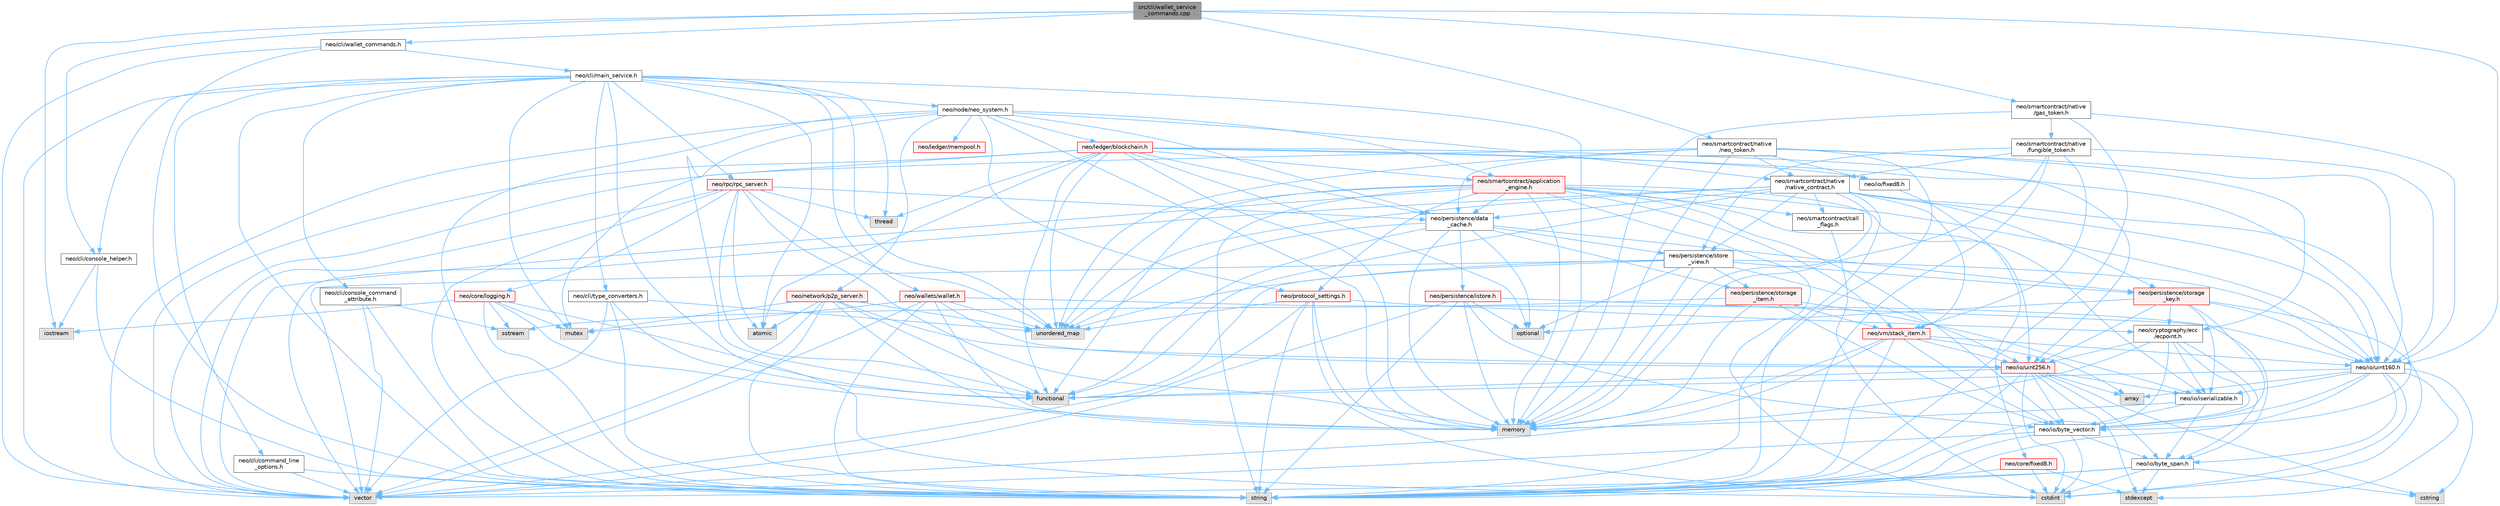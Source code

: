 digraph "src/cli/wallet_service_commands.cpp"
{
 // LATEX_PDF_SIZE
  bgcolor="transparent";
  edge [fontname=Helvetica,fontsize=10,labelfontname=Helvetica,labelfontsize=10];
  node [fontname=Helvetica,fontsize=10,shape=box,height=0.2,width=0.4];
  Node1 [id="Node000001",label="src/cli/wallet_service\l_commands.cpp",height=0.2,width=0.4,color="gray40", fillcolor="grey60", style="filled", fontcolor="black",tooltip=" "];
  Node1 -> Node2 [id="edge1_Node000001_Node000002",color="steelblue1",style="solid",tooltip=" "];
  Node2 [id="Node000002",label="neo/cli/console_helper.h",height=0.2,width=0.4,color="grey40", fillcolor="white", style="filled",URL="$cli_2console__helper_8h.html",tooltip=" "];
  Node2 -> Node3 [id="edge2_Node000002_Node000003",color="steelblue1",style="solid",tooltip=" "];
  Node3 [id="Node000003",label="iostream",height=0.2,width=0.4,color="grey60", fillcolor="#E0E0E0", style="filled",tooltip=" "];
  Node2 -> Node4 [id="edge3_Node000002_Node000004",color="steelblue1",style="solid",tooltip=" "];
  Node4 [id="Node000004",label="string",height=0.2,width=0.4,color="grey60", fillcolor="#E0E0E0", style="filled",tooltip=" "];
  Node1 -> Node5 [id="edge4_Node000001_Node000005",color="steelblue1",style="solid",tooltip=" "];
  Node5 [id="Node000005",label="neo/cli/wallet_commands.h",height=0.2,width=0.4,color="grey40", fillcolor="white", style="filled",URL="$wallet__commands_8h.html",tooltip=" "];
  Node5 -> Node6 [id="edge5_Node000005_Node000006",color="steelblue1",style="solid",tooltip=" "];
  Node6 [id="Node000006",label="neo/cli/main_service.h",height=0.2,width=0.4,color="grey40", fillcolor="white", style="filled",URL="$main__service_8h.html",tooltip=" "];
  Node6 -> Node7 [id="edge6_Node000006_Node000007",color="steelblue1",style="solid",tooltip=" "];
  Node7 [id="Node000007",label="neo/cli/command_line\l_options.h",height=0.2,width=0.4,color="grey40", fillcolor="white", style="filled",URL="$command__line__options_8h.html",tooltip=" "];
  Node7 -> Node4 [id="edge7_Node000007_Node000004",color="steelblue1",style="solid",tooltip=" "];
  Node7 -> Node8 [id="edge8_Node000007_Node000008",color="steelblue1",style="solid",tooltip=" "];
  Node8 [id="Node000008",label="vector",height=0.2,width=0.4,color="grey60", fillcolor="#E0E0E0", style="filled",tooltip=" "];
  Node6 -> Node9 [id="edge9_Node000006_Node000009",color="steelblue1",style="solid",tooltip=" "];
  Node9 [id="Node000009",label="neo/cli/console_command\l_attribute.h",height=0.2,width=0.4,color="grey40", fillcolor="white", style="filled",URL="$cli_2console__command__attribute_8h.html",tooltip=" "];
  Node9 -> Node10 [id="edge10_Node000009_Node000010",color="steelblue1",style="solid",tooltip=" "];
  Node10 [id="Node000010",label="sstream",height=0.2,width=0.4,color="grey60", fillcolor="#E0E0E0", style="filled",tooltip=" "];
  Node9 -> Node4 [id="edge11_Node000009_Node000004",color="steelblue1",style="solid",tooltip=" "];
  Node9 -> Node8 [id="edge12_Node000009_Node000008",color="steelblue1",style="solid",tooltip=" "];
  Node6 -> Node2 [id="edge13_Node000006_Node000002",color="steelblue1",style="solid",tooltip=" "];
  Node6 -> Node11 [id="edge14_Node000006_Node000011",color="steelblue1",style="solid",tooltip=" "];
  Node11 [id="Node000011",label="neo/cli/type_converters.h",height=0.2,width=0.4,color="grey40", fillcolor="white", style="filled",URL="$type__converters_8h.html",tooltip=" "];
  Node11 -> Node12 [id="edge15_Node000011_Node000012",color="steelblue1",style="solid",tooltip=" "];
  Node12 [id="Node000012",label="functional",height=0.2,width=0.4,color="grey60", fillcolor="#E0E0E0", style="filled",tooltip=" "];
  Node11 -> Node4 [id="edge16_Node000011_Node000004",color="steelblue1",style="solid",tooltip=" "];
  Node11 -> Node13 [id="edge17_Node000011_Node000013",color="steelblue1",style="solid",tooltip=" "];
  Node13 [id="Node000013",label="unordered_map",height=0.2,width=0.4,color="grey60", fillcolor="#E0E0E0", style="filled",tooltip=" "];
  Node11 -> Node8 [id="edge18_Node000011_Node000008",color="steelblue1",style="solid",tooltip=" "];
  Node6 -> Node14 [id="edge19_Node000006_Node000014",color="steelblue1",style="solid",tooltip=" "];
  Node14 [id="Node000014",label="neo/node/neo_system.h",height=0.2,width=0.4,color="grey40", fillcolor="white", style="filled",URL="$node_2neo__system_8h.html",tooltip=" "];
  Node14 -> Node15 [id="edge20_Node000014_Node000015",color="steelblue1",style="solid",tooltip=" "];
  Node15 [id="Node000015",label="neo/ledger/blockchain.h",height=0.2,width=0.4,color="red", fillcolor="#FFF0F0", style="filled",URL="$blockchain_8h.html",tooltip=" "];
  Node15 -> Node30 [id="edge21_Node000015_Node000030",color="steelblue1",style="solid",tooltip=" "];
  Node30 [id="Node000030",label="neo/io/fixed8.h",height=0.2,width=0.4,color="grey40", fillcolor="white", style="filled",URL="$io_2fixed8_8h.html",tooltip=" "];
  Node30 -> Node31 [id="edge22_Node000030_Node000031",color="steelblue1",style="solid",tooltip=" "];
  Node31 [id="Node000031",label="neo/core/fixed8.h",height=0.2,width=0.4,color="red", fillcolor="#FFF0F0", style="filled",URL="$core_2fixed8_8h.html",tooltip=" "];
  Node31 -> Node19 [id="edge23_Node000031_Node000019",color="steelblue1",style="solid",tooltip=" "];
  Node19 [id="Node000019",label="cstdint",height=0.2,width=0.4,color="grey60", fillcolor="#E0E0E0", style="filled",tooltip=" "];
  Node31 -> Node21 [id="edge24_Node000031_Node000021",color="steelblue1",style="solid",tooltip=" "];
  Node21 [id="Node000021",label="stdexcept",height=0.2,width=0.4,color="grey60", fillcolor="#E0E0E0", style="filled",tooltip=" "];
  Node31 -> Node4 [id="edge25_Node000031_Node000004",color="steelblue1",style="solid",tooltip=" "];
  Node15 -> Node24 [id="edge26_Node000015_Node000024",color="steelblue1",style="solid",tooltip=" "];
  Node24 [id="Node000024",label="neo/io/uint160.h",height=0.2,width=0.4,color="grey40", fillcolor="white", style="filled",URL="$uint160_8h.html",tooltip=" "];
  Node24 -> Node18 [id="edge27_Node000024_Node000018",color="steelblue1",style="solid",tooltip=" "];
  Node18 [id="Node000018",label="neo/io/byte_span.h",height=0.2,width=0.4,color="grey40", fillcolor="white", style="filled",URL="$io_2byte__span_8h.html",tooltip=" "];
  Node18 -> Node19 [id="edge28_Node000018_Node000019",color="steelblue1",style="solid",tooltip=" "];
  Node18 -> Node20 [id="edge29_Node000018_Node000020",color="steelblue1",style="solid",tooltip=" "];
  Node20 [id="Node000020",label="cstring",height=0.2,width=0.4,color="grey60", fillcolor="#E0E0E0", style="filled",tooltip=" "];
  Node18 -> Node21 [id="edge30_Node000018_Node000021",color="steelblue1",style="solid",tooltip=" "];
  Node18 -> Node4 [id="edge31_Node000018_Node000004",color="steelblue1",style="solid",tooltip=" "];
  Node18 -> Node8 [id="edge32_Node000018_Node000008",color="steelblue1",style="solid",tooltip=" "];
  Node24 -> Node22 [id="edge33_Node000024_Node000022",color="steelblue1",style="solid",tooltip=" "];
  Node22 [id="Node000022",label="neo/io/byte_vector.h",height=0.2,width=0.4,color="grey40", fillcolor="white", style="filled",URL="$io_2byte__vector_8h.html",tooltip=" "];
  Node22 -> Node18 [id="edge34_Node000022_Node000018",color="steelblue1",style="solid",tooltip=" "];
  Node22 -> Node19 [id="edge35_Node000022_Node000019",color="steelblue1",style="solid",tooltip=" "];
  Node22 -> Node4 [id="edge36_Node000022_Node000004",color="steelblue1",style="solid",tooltip=" "];
  Node22 -> Node8 [id="edge37_Node000022_Node000008",color="steelblue1",style="solid",tooltip=" "];
  Node24 -> Node17 [id="edge38_Node000024_Node000017",color="steelblue1",style="solid",tooltip=" "];
  Node17 [id="Node000017",label="neo/io/iserializable.h",height=0.2,width=0.4,color="grey40", fillcolor="white", style="filled",URL="$iserializable_8h.html",tooltip=" "];
  Node17 -> Node18 [id="edge39_Node000017_Node000018",color="steelblue1",style="solid",tooltip=" "];
  Node17 -> Node22 [id="edge40_Node000017_Node000022",color="steelblue1",style="solid",tooltip=" "];
  Node17 -> Node23 [id="edge41_Node000017_Node000023",color="steelblue1",style="solid",tooltip=" "];
  Node23 [id="Node000023",label="memory",height=0.2,width=0.4,color="grey60", fillcolor="#E0E0E0", style="filled",tooltip=" "];
  Node24 -> Node25 [id="edge42_Node000024_Node000025",color="steelblue1",style="solid",tooltip=" "];
  Node25 [id="Node000025",label="array",height=0.2,width=0.4,color="grey60", fillcolor="#E0E0E0", style="filled",tooltip=" "];
  Node24 -> Node19 [id="edge43_Node000024_Node000019",color="steelblue1",style="solid",tooltip=" "];
  Node24 -> Node20 [id="edge44_Node000024_Node000020",color="steelblue1",style="solid",tooltip=" "];
  Node24 -> Node12 [id="edge45_Node000024_Node000012",color="steelblue1",style="solid",tooltip=" "];
  Node24 -> Node21 [id="edge46_Node000024_Node000021",color="steelblue1",style="solid",tooltip=" "];
  Node24 -> Node4 [id="edge47_Node000024_Node000004",color="steelblue1",style="solid",tooltip=" "];
  Node15 -> Node26 [id="edge48_Node000015_Node000026",color="steelblue1",style="solid",tooltip=" "];
  Node26 [id="Node000026",label="neo/io/uint256.h",height=0.2,width=0.4,color="red", fillcolor="#FFF0F0", style="filled",URL="$uint256_8h.html",tooltip=" "];
  Node26 -> Node18 [id="edge49_Node000026_Node000018",color="steelblue1",style="solid",tooltip=" "];
  Node26 -> Node22 [id="edge50_Node000026_Node000022",color="steelblue1",style="solid",tooltip=" "];
  Node26 -> Node17 [id="edge51_Node000026_Node000017",color="steelblue1",style="solid",tooltip=" "];
  Node26 -> Node25 [id="edge52_Node000026_Node000025",color="steelblue1",style="solid",tooltip=" "];
  Node26 -> Node19 [id="edge53_Node000026_Node000019",color="steelblue1",style="solid",tooltip=" "];
  Node26 -> Node20 [id="edge54_Node000026_Node000020",color="steelblue1",style="solid",tooltip=" "];
  Node26 -> Node12 [id="edge55_Node000026_Node000012",color="steelblue1",style="solid",tooltip=" "];
  Node26 -> Node21 [id="edge56_Node000026_Node000021",color="steelblue1",style="solid",tooltip=" "];
  Node26 -> Node4 [id="edge57_Node000026_Node000004",color="steelblue1",style="solid",tooltip=" "];
  Node15 -> Node80 [id="edge58_Node000015_Node000080",color="steelblue1",style="solid",tooltip=" "];
  Node80 [id="Node000080",label="neo/persistence/data\l_cache.h",height=0.2,width=0.4,color="grey40", fillcolor="white", style="filled",URL="$data__cache_8h.html",tooltip=" "];
  Node80 -> Node81 [id="edge59_Node000080_Node000081",color="steelblue1",style="solid",tooltip=" "];
  Node81 [id="Node000081",label="neo/persistence/istore.h",height=0.2,width=0.4,color="red", fillcolor="#FFF0F0", style="filled",URL="$istore_8h.html",tooltip=" "];
  Node81 -> Node18 [id="edge60_Node000081_Node000018",color="steelblue1",style="solid",tooltip=" "];
  Node81 -> Node22 [id="edge61_Node000081_Node000022",color="steelblue1",style="solid",tooltip=" "];
  Node81 -> Node23 [id="edge62_Node000081_Node000023",color="steelblue1",style="solid",tooltip=" "];
  Node81 -> Node67 [id="edge63_Node000081_Node000067",color="steelblue1",style="solid",tooltip=" "];
  Node67 [id="Node000067",label="optional",height=0.2,width=0.4,color="grey60", fillcolor="#E0E0E0", style="filled",tooltip=" "];
  Node81 -> Node4 [id="edge64_Node000081_Node000004",color="steelblue1",style="solid",tooltip=" "];
  Node81 -> Node8 [id="edge65_Node000081_Node000008",color="steelblue1",style="solid",tooltip=" "];
  Node80 -> Node82 [id="edge66_Node000080_Node000082",color="steelblue1",style="solid",tooltip=" "];
  Node82 [id="Node000082",label="neo/persistence/storage\l_item.h",height=0.2,width=0.4,color="red", fillcolor="#FFF0F0", style="filled",URL="$persistence_2storage__item_8h.html",tooltip=" "];
  Node82 -> Node22 [id="edge67_Node000082_Node000022",color="steelblue1",style="solid",tooltip=" "];
  Node82 -> Node17 [id="edge68_Node000082_Node000017",color="steelblue1",style="solid",tooltip=" "];
  Node82 -> Node83 [id="edge69_Node000082_Node000083",color="steelblue1",style="solid",tooltip=" "];
  Node83 [id="Node000083",label="neo/vm/stack_item.h",height=0.2,width=0.4,color="red", fillcolor="#FFF0F0", style="filled",URL="$stack__item_8h.html",tooltip=" "];
  Node83 -> Node22 [id="edge70_Node000083_Node000022",color="steelblue1",style="solid",tooltip=" "];
  Node83 -> Node24 [id="edge71_Node000083_Node000024",color="steelblue1",style="solid",tooltip=" "];
  Node83 -> Node26 [id="edge72_Node000083_Node000026",color="steelblue1",style="solid",tooltip=" "];
  Node83 -> Node25 [id="edge73_Node000083_Node000025",color="steelblue1",style="solid",tooltip=" "];
  Node83 -> Node23 [id="edge74_Node000083_Node000023",color="steelblue1",style="solid",tooltip=" "];
  Node83 -> Node4 [id="edge75_Node000083_Node000004",color="steelblue1",style="solid",tooltip=" "];
  Node83 -> Node8 [id="edge76_Node000083_Node000008",color="steelblue1",style="solid",tooltip=" "];
  Node82 -> Node23 [id="edge77_Node000082_Node000023",color="steelblue1",style="solid",tooltip=" "];
  Node82 -> Node10 [id="edge78_Node000082_Node000010",color="steelblue1",style="solid",tooltip=" "];
  Node80 -> Node87 [id="edge79_Node000080_Node000087",color="steelblue1",style="solid",tooltip=" "];
  Node87 [id="Node000087",label="neo/persistence/storage\l_key.h",height=0.2,width=0.4,color="red", fillcolor="#FFF0F0", style="filled",URL="$persistence_2storage__key_8h.html",tooltip=" "];
  Node87 -> Node65 [id="edge80_Node000087_Node000065",color="steelblue1",style="solid",tooltip=" "];
  Node65 [id="Node000065",label="neo/cryptography/ecc\l/ecpoint.h",height=0.2,width=0.4,color="grey40", fillcolor="white", style="filled",URL="$ecpoint_8h.html",tooltip=" "];
  Node65 -> Node18 [id="edge81_Node000065_Node000018",color="steelblue1",style="solid",tooltip=" "];
  Node65 -> Node22 [id="edge82_Node000065_Node000022",color="steelblue1",style="solid",tooltip=" "];
  Node65 -> Node17 [id="edge83_Node000065_Node000017",color="steelblue1",style="solid",tooltip=" "];
  Node65 -> Node26 [id="edge84_Node000065_Node000026",color="steelblue1",style="solid",tooltip=" "];
  Node65 -> Node23 [id="edge85_Node000065_Node000023",color="steelblue1",style="solid",tooltip=" "];
  Node65 -> Node4 [id="edge86_Node000065_Node000004",color="steelblue1",style="solid",tooltip=" "];
  Node87 -> Node22 [id="edge87_Node000087_Node000022",color="steelblue1",style="solid",tooltip=" "];
  Node87 -> Node17 [id="edge88_Node000087_Node000017",color="steelblue1",style="solid",tooltip=" "];
  Node87 -> Node24 [id="edge89_Node000087_Node000024",color="steelblue1",style="solid",tooltip=" "];
  Node87 -> Node26 [id="edge90_Node000087_Node000026",color="steelblue1",style="solid",tooltip=" "];
  Node87 -> Node19 [id="edge91_Node000087_Node000019",color="steelblue1",style="solid",tooltip=" "];
  Node87 -> Node67 [id="edge92_Node000087_Node000067",color="steelblue1",style="solid",tooltip=" "];
  Node80 -> Node90 [id="edge93_Node000080_Node000090",color="steelblue1",style="solid",tooltip=" "];
  Node90 [id="Node000090",label="neo/persistence/store\l_view.h",height=0.2,width=0.4,color="grey40", fillcolor="white", style="filled",URL="$store__view_8h.html",tooltip=" "];
  Node90 -> Node24 [id="edge94_Node000090_Node000024",color="steelblue1",style="solid",tooltip=" "];
  Node90 -> Node26 [id="edge95_Node000090_Node000026",color="steelblue1",style="solid",tooltip=" "];
  Node90 -> Node82 [id="edge96_Node000090_Node000082",color="steelblue1",style="solid",tooltip=" "];
  Node90 -> Node87 [id="edge97_Node000090_Node000087",color="steelblue1",style="solid",tooltip=" "];
  Node90 -> Node12 [id="edge98_Node000090_Node000012",color="steelblue1",style="solid",tooltip=" "];
  Node90 -> Node23 [id="edge99_Node000090_Node000023",color="steelblue1",style="solid",tooltip=" "];
  Node90 -> Node67 [id="edge100_Node000090_Node000067",color="steelblue1",style="solid",tooltip=" "];
  Node90 -> Node13 [id="edge101_Node000090_Node000013",color="steelblue1",style="solid",tooltip=" "];
  Node90 -> Node8 [id="edge102_Node000090_Node000008",color="steelblue1",style="solid",tooltip=" "];
  Node80 -> Node12 [id="edge103_Node000080_Node000012",color="steelblue1",style="solid",tooltip=" "];
  Node80 -> Node23 [id="edge104_Node000080_Node000023",color="steelblue1",style="solid",tooltip=" "];
  Node80 -> Node67 [id="edge105_Node000080_Node000067",color="steelblue1",style="solid",tooltip=" "];
  Node80 -> Node13 [id="edge106_Node000080_Node000013",color="steelblue1",style="solid",tooltip=" "];
  Node15 -> Node96 [id="edge107_Node000015_Node000096",color="steelblue1",style="solid",tooltip=" "];
  Node96 [id="Node000096",label="neo/smartcontract/application\l_engine.h",height=0.2,width=0.4,color="red", fillcolor="#FFF0F0", style="filled",URL="$application__engine_8h.html",tooltip=" "];
  Node96 -> Node22 [id="edge108_Node000096_Node000022",color="steelblue1",style="solid",tooltip=" "];
  Node96 -> Node17 [id="edge109_Node000096_Node000017",color="steelblue1",style="solid",tooltip=" "];
  Node96 -> Node24 [id="edge110_Node000096_Node000024",color="steelblue1",style="solid",tooltip=" "];
  Node96 -> Node26 [id="edge111_Node000096_Node000026",color="steelblue1",style="solid",tooltip=" "];
  Node96 -> Node80 [id="edge112_Node000096_Node000080",color="steelblue1",style="solid",tooltip=" "];
  Node96 -> Node97 [id="edge113_Node000096_Node000097",color="steelblue1",style="solid",tooltip=" "];
  Node97 [id="Node000097",label="neo/protocol_settings.h",height=0.2,width=0.4,color="red", fillcolor="#FFF0F0", style="filled",URL="$protocol__settings_8h.html",tooltip=" "];
  Node97 -> Node65 [id="edge114_Node000097_Node000065",color="steelblue1",style="solid",tooltip=" "];
  Node97 -> Node19 [id="edge115_Node000097_Node000019",color="steelblue1",style="solid",tooltip=" "];
  Node97 -> Node23 [id="edge116_Node000097_Node000023",color="steelblue1",style="solid",tooltip=" "];
  Node97 -> Node4 [id="edge117_Node000097_Node000004",color="steelblue1",style="solid",tooltip=" "];
  Node97 -> Node13 [id="edge118_Node000097_Node000013",color="steelblue1",style="solid",tooltip=" "];
  Node97 -> Node8 [id="edge119_Node000097_Node000008",color="steelblue1",style="solid",tooltip=" "];
  Node96 -> Node99 [id="edge120_Node000096_Node000099",color="steelblue1",style="solid",tooltip=" "];
  Node99 [id="Node000099",label="neo/smartcontract/call\l_flags.h",height=0.2,width=0.4,color="grey40", fillcolor="white", style="filled",URL="$call__flags_8h.html",tooltip=" "];
  Node99 -> Node19 [id="edge121_Node000099_Node000019",color="steelblue1",style="solid",tooltip=" "];
  Node96 -> Node83 [id="edge122_Node000096_Node000083",color="steelblue1",style="solid",tooltip=" "];
  Node96 -> Node19 [id="edge123_Node000096_Node000019",color="steelblue1",style="solid",tooltip=" "];
  Node96 -> Node12 [id="edge124_Node000096_Node000012",color="steelblue1",style="solid",tooltip=" "];
  Node96 -> Node23 [id="edge125_Node000096_Node000023",color="steelblue1",style="solid",tooltip=" "];
  Node96 -> Node4 [id="edge126_Node000096_Node000004",color="steelblue1",style="solid",tooltip=" "];
  Node96 -> Node13 [id="edge127_Node000096_Node000013",color="steelblue1",style="solid",tooltip=" "];
  Node96 -> Node8 [id="edge128_Node000096_Node000008",color="steelblue1",style="solid",tooltip=" "];
  Node15 -> Node118 [id="edge129_Node000015_Node000118",color="steelblue1",style="solid",tooltip=" "];
  Node118 [id="Node000118",label="atomic",height=0.2,width=0.4,color="grey60", fillcolor="#E0E0E0", style="filled",tooltip=" "];
  Node15 -> Node12 [id="edge130_Node000015_Node000012",color="steelblue1",style="solid",tooltip=" "];
  Node15 -> Node23 [id="edge131_Node000015_Node000023",color="steelblue1",style="solid",tooltip=" "];
  Node15 -> Node77 [id="edge132_Node000015_Node000077",color="steelblue1",style="solid",tooltip=" "];
  Node77 [id="Node000077",label="mutex",height=0.2,width=0.4,color="grey60", fillcolor="#E0E0E0", style="filled",tooltip=" "];
  Node15 -> Node67 [id="edge133_Node000015_Node000067",color="steelblue1",style="solid",tooltip=" "];
  Node15 -> Node121 [id="edge134_Node000015_Node000121",color="steelblue1",style="solid",tooltip=" "];
  Node121 [id="Node000121",label="thread",height=0.2,width=0.4,color="grey60", fillcolor="#E0E0E0", style="filled",tooltip=" "];
  Node15 -> Node13 [id="edge135_Node000015_Node000013",color="steelblue1",style="solid",tooltip=" "];
  Node15 -> Node8 [id="edge136_Node000015_Node000008",color="steelblue1",style="solid",tooltip=" "];
  Node14 -> Node122 [id="edge137_Node000014_Node000122",color="steelblue1",style="solid",tooltip=" "];
  Node122 [id="Node000122",label="neo/ledger/mempool.h",height=0.2,width=0.4,color="red", fillcolor="#FFF0F0", style="filled",URL="$mempool_8h.html",tooltip=" "];
  Node14 -> Node126 [id="edge138_Node000014_Node000126",color="steelblue1",style="solid",tooltip=" "];
  Node126 [id="Node000126",label="neo/network/p2p_server.h",height=0.2,width=0.4,color="red", fillcolor="#FFF0F0", style="filled",URL="$p2p__server_8h.html",tooltip=" "];
  Node126 -> Node26 [id="edge139_Node000126_Node000026",color="steelblue1",style="solid",tooltip=" "];
  Node126 -> Node118 [id="edge140_Node000126_Node000118",color="steelblue1",style="solid",tooltip=" "];
  Node126 -> Node12 [id="edge141_Node000126_Node000012",color="steelblue1",style="solid",tooltip=" "];
  Node126 -> Node23 [id="edge142_Node000126_Node000023",color="steelblue1",style="solid",tooltip=" "];
  Node126 -> Node77 [id="edge143_Node000126_Node000077",color="steelblue1",style="solid",tooltip=" "];
  Node126 -> Node4 [id="edge144_Node000126_Node000004",color="steelblue1",style="solid",tooltip=" "];
  Node126 -> Node13 [id="edge145_Node000126_Node000013",color="steelblue1",style="solid",tooltip=" "];
  Node126 -> Node8 [id="edge146_Node000126_Node000008",color="steelblue1",style="solid",tooltip=" "];
  Node14 -> Node80 [id="edge147_Node000014_Node000080",color="steelblue1",style="solid",tooltip=" "];
  Node14 -> Node97 [id="edge148_Node000014_Node000097",color="steelblue1",style="solid",tooltip=" "];
  Node14 -> Node96 [id="edge149_Node000014_Node000096",color="steelblue1",style="solid",tooltip=" "];
  Node14 -> Node145 [id="edge150_Node000014_Node000145",color="steelblue1",style="solid",tooltip=" "];
  Node145 [id="Node000145",label="neo/smartcontract/native\l/native_contract.h",height=0.2,width=0.4,color="grey40", fillcolor="white", style="filled",URL="$native_2native__contract_8h.html",tooltip=" "];
  Node145 -> Node22 [id="edge151_Node000145_Node000022",color="steelblue1",style="solid",tooltip=" "];
  Node145 -> Node24 [id="edge152_Node000145_Node000024",color="steelblue1",style="solid",tooltip=" "];
  Node145 -> Node80 [id="edge153_Node000145_Node000080",color="steelblue1",style="solid",tooltip=" "];
  Node145 -> Node87 [id="edge154_Node000145_Node000087",color="steelblue1",style="solid",tooltip=" "];
  Node145 -> Node90 [id="edge155_Node000145_Node000090",color="steelblue1",style="solid",tooltip=" "];
  Node145 -> Node99 [id="edge156_Node000145_Node000099",color="steelblue1",style="solid",tooltip=" "];
  Node145 -> Node83 [id="edge157_Node000145_Node000083",color="steelblue1",style="solid",tooltip=" "];
  Node145 -> Node12 [id="edge158_Node000145_Node000012",color="steelblue1",style="solid",tooltip=" "];
  Node145 -> Node23 [id="edge159_Node000145_Node000023",color="steelblue1",style="solid",tooltip=" "];
  Node145 -> Node4 [id="edge160_Node000145_Node000004",color="steelblue1",style="solid",tooltip=" "];
  Node145 -> Node13 [id="edge161_Node000145_Node000013",color="steelblue1",style="solid",tooltip=" "];
  Node145 -> Node8 [id="edge162_Node000145_Node000008",color="steelblue1",style="solid",tooltip=" "];
  Node14 -> Node12 [id="edge163_Node000014_Node000012",color="steelblue1",style="solid",tooltip=" "];
  Node14 -> Node23 [id="edge164_Node000014_Node000023",color="steelblue1",style="solid",tooltip=" "];
  Node14 -> Node4 [id="edge165_Node000014_Node000004",color="steelblue1",style="solid",tooltip=" "];
  Node14 -> Node8 [id="edge166_Node000014_Node000008",color="steelblue1",style="solid",tooltip=" "];
  Node6 -> Node146 [id="edge167_Node000006_Node000146",color="steelblue1",style="solid",tooltip=" "];
  Node146 [id="Node000146",label="neo/rpc/rpc_server.h",height=0.2,width=0.4,color="red", fillcolor="#FFF0F0", style="filled",URL="$rpc__server_8h.html",tooltip=" "];
  Node146 -> Node147 [id="edge168_Node000146_Node000147",color="steelblue1",style="solid",tooltip=" "];
  Node147 [id="Node000147",label="neo/core/logging.h",height=0.2,width=0.4,color="red", fillcolor="#FFF0F0", style="filled",URL="$core_2logging_8h.html",tooltip=" "];
  Node147 -> Node19 [id="edge169_Node000147_Node000019",color="steelblue1",style="solid",tooltip=" "];
  Node147 -> Node23 [id="edge170_Node000147_Node000023",color="steelblue1",style="solid",tooltip=" "];
  Node147 -> Node10 [id="edge171_Node000147_Node000010",color="steelblue1",style="solid",tooltip=" "];
  Node147 -> Node4 [id="edge172_Node000147_Node000004",color="steelblue1",style="solid",tooltip=" "];
  Node147 -> Node3 [id="edge173_Node000147_Node000003",color="steelblue1",style="solid",tooltip=" "];
  Node147 -> Node77 [id="edge174_Node000147_Node000077",color="steelblue1",style="solid",tooltip=" "];
  Node146 -> Node80 [id="edge175_Node000146_Node000080",color="steelblue1",style="solid",tooltip=" "];
  Node146 -> Node118 [id="edge176_Node000146_Node000118",color="steelblue1",style="solid",tooltip=" "];
  Node146 -> Node12 [id="edge177_Node000146_Node000012",color="steelblue1",style="solid",tooltip=" "];
  Node146 -> Node23 [id="edge178_Node000146_Node000023",color="steelblue1",style="solid",tooltip=" "];
  Node146 -> Node4 [id="edge179_Node000146_Node000004",color="steelblue1",style="solid",tooltip=" "];
  Node146 -> Node121 [id="edge180_Node000146_Node000121",color="steelblue1",style="solid",tooltip=" "];
  Node146 -> Node13 [id="edge181_Node000146_Node000013",color="steelblue1",style="solid",tooltip=" "];
  Node146 -> Node8 [id="edge182_Node000146_Node000008",color="steelblue1",style="solid",tooltip=" "];
  Node6 -> Node179 [id="edge183_Node000006_Node000179",color="steelblue1",style="solid",tooltip=" "];
  Node179 [id="Node000179",label="neo/wallets/wallet.h",height=0.2,width=0.4,color="red", fillcolor="#FFF0F0", style="filled",URL="$wallet_8h.html",tooltip=" "];
  Node179 -> Node24 [id="edge184_Node000179_Node000024",color="steelblue1",style="solid",tooltip=" "];
  Node179 -> Node26 [id="edge185_Node000179_Node000026",color="steelblue1",style="solid",tooltip=" "];
  Node179 -> Node23 [id="edge186_Node000179_Node000023",color="steelblue1",style="solid",tooltip=" "];
  Node179 -> Node77 [id="edge187_Node000179_Node000077",color="steelblue1",style="solid",tooltip=" "];
  Node179 -> Node4 [id="edge188_Node000179_Node000004",color="steelblue1",style="solid",tooltip=" "];
  Node179 -> Node13 [id="edge189_Node000179_Node000013",color="steelblue1",style="solid",tooltip=" "];
  Node179 -> Node8 [id="edge190_Node000179_Node000008",color="steelblue1",style="solid",tooltip=" "];
  Node6 -> Node118 [id="edge191_Node000006_Node000118",color="steelblue1",style="solid",tooltip=" "];
  Node6 -> Node12 [id="edge192_Node000006_Node000012",color="steelblue1",style="solid",tooltip=" "];
  Node6 -> Node23 [id="edge193_Node000006_Node000023",color="steelblue1",style="solid",tooltip=" "];
  Node6 -> Node77 [id="edge194_Node000006_Node000077",color="steelblue1",style="solid",tooltip=" "];
  Node6 -> Node4 [id="edge195_Node000006_Node000004",color="steelblue1",style="solid",tooltip=" "];
  Node6 -> Node121 [id="edge196_Node000006_Node000121",color="steelblue1",style="solid",tooltip=" "];
  Node6 -> Node13 [id="edge197_Node000006_Node000013",color="steelblue1",style="solid",tooltip=" "];
  Node6 -> Node8 [id="edge198_Node000006_Node000008",color="steelblue1",style="solid",tooltip=" "];
  Node5 -> Node4 [id="edge199_Node000005_Node000004",color="steelblue1",style="solid",tooltip=" "];
  Node5 -> Node8 [id="edge200_Node000005_Node000008",color="steelblue1",style="solid",tooltip=" "];
  Node1 -> Node24 [id="edge201_Node000001_Node000024",color="steelblue1",style="solid",tooltip=" "];
  Node1 -> Node183 [id="edge202_Node000001_Node000183",color="steelblue1",style="solid",tooltip=" "];
  Node183 [id="Node000183",label="neo/smartcontract/native\l/gas_token.h",height=0.2,width=0.4,color="grey40", fillcolor="white", style="filled",URL="$gas__token_8h.html",tooltip=" "];
  Node183 -> Node24 [id="edge203_Node000183_Node000024",color="steelblue1",style="solid",tooltip=" "];
  Node183 -> Node184 [id="edge204_Node000183_Node000184",color="steelblue1",style="solid",tooltip=" "];
  Node184 [id="Node000184",label="neo/smartcontract/native\l/fungible_token.h",height=0.2,width=0.4,color="grey40", fillcolor="white", style="filled",URL="$fungible__token_8h.html",tooltip=" "];
  Node184 -> Node24 [id="edge205_Node000184_Node000024",color="steelblue1",style="solid",tooltip=" "];
  Node184 -> Node90 [id="edge206_Node000184_Node000090",color="steelblue1",style="solid",tooltip=" "];
  Node184 -> Node145 [id="edge207_Node000184_Node000145",color="steelblue1",style="solid",tooltip=" "];
  Node184 -> Node83 [id="edge208_Node000184_Node000083",color="steelblue1",style="solid",tooltip=" "];
  Node184 -> Node23 [id="edge209_Node000184_Node000023",color="steelblue1",style="solid",tooltip=" "];
  Node184 -> Node4 [id="edge210_Node000184_Node000004",color="steelblue1",style="solid",tooltip=" "];
  Node183 -> Node23 [id="edge211_Node000183_Node000023",color="steelblue1",style="solid",tooltip=" "];
  Node183 -> Node4 [id="edge212_Node000183_Node000004",color="steelblue1",style="solid",tooltip=" "];
  Node1 -> Node185 [id="edge213_Node000001_Node000185",color="steelblue1",style="solid",tooltip=" "];
  Node185 [id="Node000185",label="neo/smartcontract/native\l/neo_token.h",height=0.2,width=0.4,color="grey40", fillcolor="white", style="filled",URL="$neo__token_8h.html",tooltip=" "];
  Node185 -> Node65 [id="edge214_Node000185_Node000065",color="steelblue1",style="solid",tooltip=" "];
  Node185 -> Node30 [id="edge215_Node000185_Node000030",color="steelblue1",style="solid",tooltip=" "];
  Node185 -> Node24 [id="edge216_Node000185_Node000024",color="steelblue1",style="solid",tooltip=" "];
  Node185 -> Node80 [id="edge217_Node000185_Node000080",color="steelblue1",style="solid",tooltip=" "];
  Node185 -> Node145 [id="edge218_Node000185_Node000145",color="steelblue1",style="solid",tooltip=" "];
  Node185 -> Node23 [id="edge219_Node000185_Node000023",color="steelblue1",style="solid",tooltip=" "];
  Node185 -> Node4 [id="edge220_Node000185_Node000004",color="steelblue1",style="solid",tooltip=" "];
  Node185 -> Node13 [id="edge221_Node000185_Node000013",color="steelblue1",style="solid",tooltip=" "];
  Node185 -> Node8 [id="edge222_Node000185_Node000008",color="steelblue1",style="solid",tooltip=" "];
  Node1 -> Node3 [id="edge223_Node000001_Node000003",color="steelblue1",style="solid",tooltip=" "];
}
